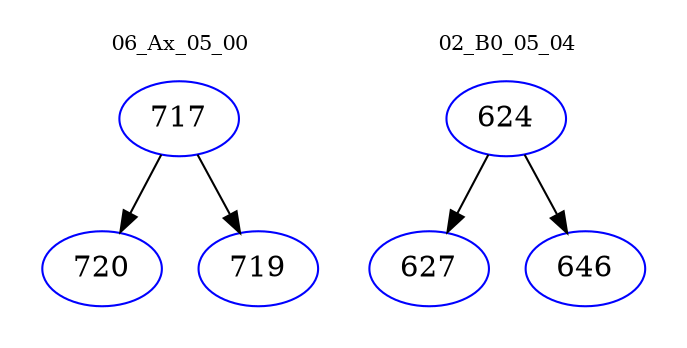 digraph{
subgraph cluster_0 {
color = white
label = "06_Ax_05_00";
fontsize=10;
T0_717 [label="717", color="blue"]
T0_717 -> T0_720 [color="black"]
T0_720 [label="720", color="blue"]
T0_717 -> T0_719 [color="black"]
T0_719 [label="719", color="blue"]
}
subgraph cluster_1 {
color = white
label = "02_B0_05_04";
fontsize=10;
T1_624 [label="624", color="blue"]
T1_624 -> T1_627 [color="black"]
T1_627 [label="627", color="blue"]
T1_624 -> T1_646 [color="black"]
T1_646 [label="646", color="blue"]
}
}
